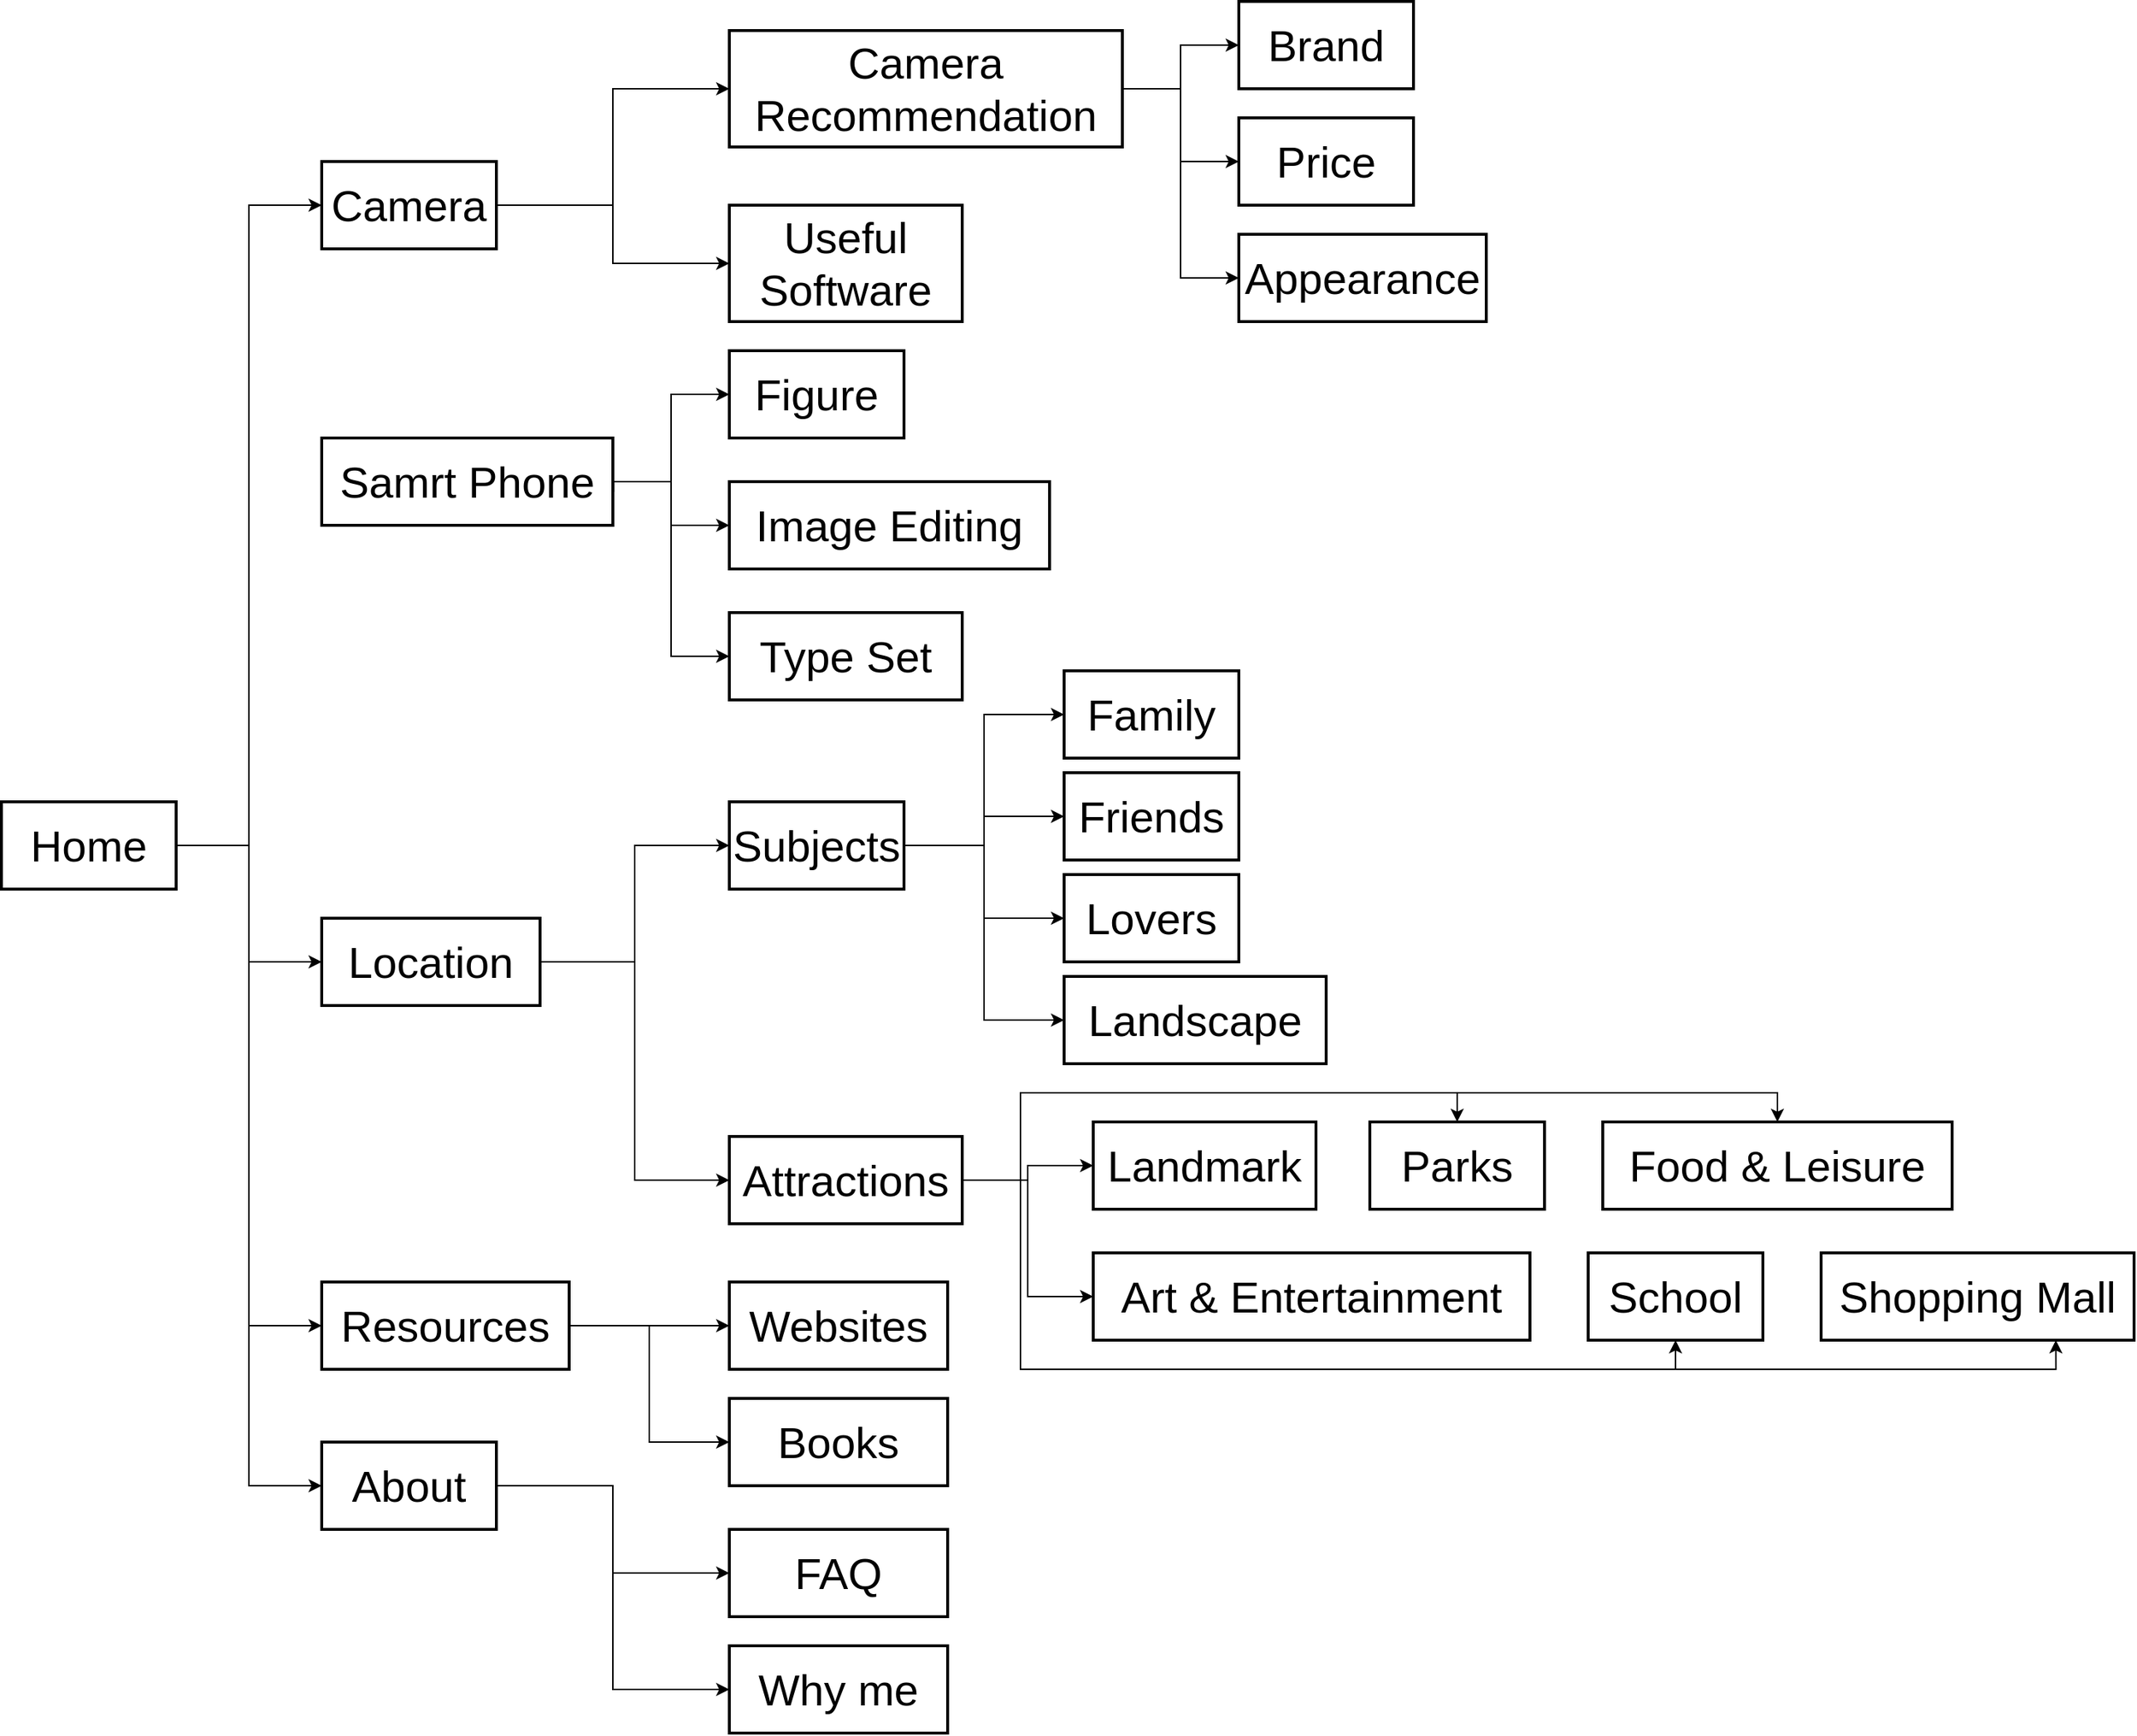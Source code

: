 <mxfile version="13.7.9" type="github">
  <diagram name="Page-1" id="97916047-d0de-89f5-080d-49f4d83e522f">
    <mxGraphModel dx="2607" dy="1293" grid="1" gridSize="10" guides="1" tooltips="1" connect="1" arrows="1" fold="1" page="1" pageScale="1.5" pageWidth="1169" pageHeight="827" background="#ffffff" math="0" shadow="0">
      <root>
        <mxCell id="0" />
        <mxCell id="1" parent="0" />
        <mxCell id="J0vHKWgux2NWpjz-rFp9-121" value="" style="edgeStyle=orthogonalEdgeStyle;rounded=0;orthogonalLoop=1;jettySize=auto;html=1;fontSize=30;entryX=0;entryY=0.5;entryDx=0;entryDy=0;exitX=1;exitY=0.5;exitDx=0;exitDy=0;" edge="1" parent="1" source="J0vHKWgux2NWpjz-rFp9-58" target="J0vHKWgux2NWpjz-rFp9-59">
          <mxGeometry relative="1" as="geometry" />
        </mxCell>
        <mxCell id="J0vHKWgux2NWpjz-rFp9-122" style="edgeStyle=orthogonalEdgeStyle;rounded=0;orthogonalLoop=1;jettySize=auto;html=1;exitX=1;exitY=0.5;exitDx=0;exitDy=0;entryX=0;entryY=0.5;entryDx=0;entryDy=0;fontSize=30;" edge="1" parent="1" source="J0vHKWgux2NWpjz-rFp9-58" target="J0vHKWgux2NWpjz-rFp9-62">
          <mxGeometry relative="1" as="geometry" />
        </mxCell>
        <mxCell id="J0vHKWgux2NWpjz-rFp9-123" style="edgeStyle=orthogonalEdgeStyle;rounded=0;orthogonalLoop=1;jettySize=auto;html=1;exitX=1;exitY=0.5;exitDx=0;exitDy=0;entryX=0;entryY=0.5;entryDx=0;entryDy=0;fontSize=30;" edge="1" parent="1" source="J0vHKWgux2NWpjz-rFp9-58" target="J0vHKWgux2NWpjz-rFp9-63">
          <mxGeometry relative="1" as="geometry" />
        </mxCell>
        <mxCell id="J0vHKWgux2NWpjz-rFp9-124" style="edgeStyle=orthogonalEdgeStyle;rounded=0;orthogonalLoop=1;jettySize=auto;html=1;exitX=1;exitY=0.5;exitDx=0;exitDy=0;entryX=0;entryY=0.5;entryDx=0;entryDy=0;fontSize=30;" edge="1" parent="1" source="J0vHKWgux2NWpjz-rFp9-58" target="J0vHKWgux2NWpjz-rFp9-64">
          <mxGeometry relative="1" as="geometry" />
        </mxCell>
        <mxCell id="J0vHKWgux2NWpjz-rFp9-58" value="Home" style="rounded=0;whiteSpace=wrap;html=1;strokeWidth=2;fontSize=30;" vertex="1" parent="1">
          <mxGeometry x="160" y="570" width="120" height="60" as="geometry" />
        </mxCell>
        <mxCell id="J0vHKWgux2NWpjz-rFp9-75" value="" style="edgeStyle=orthogonalEdgeStyle;rounded=0;orthogonalLoop=1;jettySize=auto;html=1;fontSize=30;entryX=0;entryY=0.5;entryDx=0;entryDy=0;" edge="1" parent="1" source="J0vHKWgux2NWpjz-rFp9-59" target="J0vHKWgux2NWpjz-rFp9-67">
          <mxGeometry relative="1" as="geometry" />
        </mxCell>
        <mxCell id="J0vHKWgux2NWpjz-rFp9-59" value="Camera" style="rounded=0;whiteSpace=wrap;html=1;strokeWidth=2;fontSize=30;" vertex="1" parent="1">
          <mxGeometry x="380" y="130" width="120" height="60" as="geometry" />
        </mxCell>
        <mxCell id="J0vHKWgux2NWpjz-rFp9-81" value="" style="edgeStyle=orthogonalEdgeStyle;rounded=0;orthogonalLoop=1;jettySize=auto;html=1;fontSize=30;" edge="1" parent="1" source="J0vHKWgux2NWpjz-rFp9-61" target="J0vHKWgux2NWpjz-rFp9-73">
          <mxGeometry relative="1" as="geometry" />
        </mxCell>
        <mxCell id="J0vHKWgux2NWpjz-rFp9-61" value="Samrt Phone" style="rounded=0;whiteSpace=wrap;html=1;strokeWidth=2;fontSize=30;" vertex="1" parent="1">
          <mxGeometry x="380" y="320" width="200" height="60" as="geometry" />
        </mxCell>
        <mxCell id="J0vHKWgux2NWpjz-rFp9-107" value="" style="edgeStyle=orthogonalEdgeStyle;rounded=0;orthogonalLoop=1;jettySize=auto;html=1;fontSize=30;entryX=0;entryY=0.5;entryDx=0;entryDy=0;" edge="1" parent="1" source="J0vHKWgux2NWpjz-rFp9-62" target="J0vHKWgux2NWpjz-rFp9-84">
          <mxGeometry relative="1" as="geometry" />
        </mxCell>
        <mxCell id="J0vHKWgux2NWpjz-rFp9-62" value="Location" style="rounded=0;whiteSpace=wrap;html=1;strokeWidth=2;fontSize=30;" vertex="1" parent="1">
          <mxGeometry x="380" y="650" width="150" height="60" as="geometry" />
        </mxCell>
        <mxCell id="J0vHKWgux2NWpjz-rFp9-114" value="" style="edgeStyle=orthogonalEdgeStyle;rounded=0;orthogonalLoop=1;jettySize=auto;html=1;fontSize=30;entryX=0;entryY=0.5;entryDx=0;entryDy=0;" edge="1" parent="1" source="J0vHKWgux2NWpjz-rFp9-63" target="J0vHKWgux2NWpjz-rFp9-109">
          <mxGeometry relative="1" as="geometry" />
        </mxCell>
        <mxCell id="J0vHKWgux2NWpjz-rFp9-63" value="Resources" style="rounded=0;whiteSpace=wrap;html=1;strokeWidth=2;fontSize=30;" vertex="1" parent="1">
          <mxGeometry x="380" y="900" width="170" height="60" as="geometry" />
        </mxCell>
        <mxCell id="J0vHKWgux2NWpjz-rFp9-119" style="edgeStyle=orthogonalEdgeStyle;rounded=0;orthogonalLoop=1;jettySize=auto;html=1;exitX=1;exitY=0.5;exitDx=0;exitDy=0;entryX=0;entryY=0.5;entryDx=0;entryDy=0;fontSize=30;" edge="1" parent="1" source="J0vHKWgux2NWpjz-rFp9-64" target="J0vHKWgux2NWpjz-rFp9-111">
          <mxGeometry relative="1" as="geometry" />
        </mxCell>
        <mxCell id="J0vHKWgux2NWpjz-rFp9-120" style="edgeStyle=orthogonalEdgeStyle;rounded=0;orthogonalLoop=1;jettySize=auto;html=1;exitX=1;exitY=0.5;exitDx=0;exitDy=0;entryX=0;entryY=0.5;entryDx=0;entryDy=0;fontSize=30;" edge="1" parent="1" source="J0vHKWgux2NWpjz-rFp9-64" target="J0vHKWgux2NWpjz-rFp9-112">
          <mxGeometry relative="1" as="geometry" />
        </mxCell>
        <mxCell id="J0vHKWgux2NWpjz-rFp9-64" value="About" style="rounded=0;whiteSpace=wrap;html=1;strokeWidth=2;fontSize=30;" vertex="1" parent="1">
          <mxGeometry x="380" y="1010" width="120" height="60" as="geometry" />
        </mxCell>
        <mxCell id="J0vHKWgux2NWpjz-rFp9-78" value="" style="edgeStyle=orthogonalEdgeStyle;rounded=0;orthogonalLoop=1;jettySize=auto;html=1;fontSize=30;" edge="1" parent="1" source="J0vHKWgux2NWpjz-rFp9-66" target="J0vHKWgux2NWpjz-rFp9-70">
          <mxGeometry relative="1" as="geometry" />
        </mxCell>
        <mxCell id="J0vHKWgux2NWpjz-rFp9-66" value="Camera Recommendation" style="rounded=0;whiteSpace=wrap;html=1;strokeWidth=2;fontSize=30;" vertex="1" parent="1">
          <mxGeometry x="660" y="40" width="270" height="80" as="geometry" />
        </mxCell>
        <mxCell id="J0vHKWgux2NWpjz-rFp9-67" value="Useful&lt;br&gt;Software" style="rounded=0;whiteSpace=wrap;html=1;strokeWidth=2;fontSize=30;" vertex="1" parent="1">
          <mxGeometry x="660" y="160" width="160" height="80" as="geometry" />
        </mxCell>
        <mxCell id="J0vHKWgux2NWpjz-rFp9-69" value="Brand" style="rounded=0;whiteSpace=wrap;html=1;strokeWidth=2;fontSize=30;" vertex="1" parent="1">
          <mxGeometry x="1010" y="20" width="120" height="60" as="geometry" />
        </mxCell>
        <mxCell id="J0vHKWgux2NWpjz-rFp9-70" value="Price" style="rounded=0;whiteSpace=wrap;html=1;strokeWidth=2;fontSize=30;" vertex="1" parent="1">
          <mxGeometry x="1010" y="100" width="120" height="60" as="geometry" />
        </mxCell>
        <mxCell id="J0vHKWgux2NWpjz-rFp9-71" value="Appearance" style="rounded=0;whiteSpace=wrap;html=1;strokeWidth=2;fontSize=30;" vertex="1" parent="1">
          <mxGeometry x="1010" y="180" width="170" height="60" as="geometry" />
        </mxCell>
        <mxCell id="J0vHKWgux2NWpjz-rFp9-72" value="Figure" style="rounded=0;whiteSpace=wrap;html=1;strokeWidth=2;fontSize=30;" vertex="1" parent="1">
          <mxGeometry x="660" y="260" width="120" height="60" as="geometry" />
        </mxCell>
        <mxCell id="J0vHKWgux2NWpjz-rFp9-73" value="Image Editing" style="rounded=0;whiteSpace=wrap;html=1;strokeWidth=2;fontSize=30;" vertex="1" parent="1">
          <mxGeometry x="660" y="350" width="220" height="60" as="geometry" />
        </mxCell>
        <mxCell id="J0vHKWgux2NWpjz-rFp9-74" value="Type Set" style="rounded=0;whiteSpace=wrap;html=1;strokeWidth=2;fontSize=30;" vertex="1" parent="1">
          <mxGeometry x="660" y="440" width="160" height="60" as="geometry" />
        </mxCell>
        <mxCell id="J0vHKWgux2NWpjz-rFp9-77" value="" style="edgeStyle=orthogonalEdgeStyle;rounded=0;orthogonalLoop=1;jettySize=auto;html=1;fontSize=30;entryX=0;entryY=0.5;entryDx=0;entryDy=0;" edge="1" parent="1" target="J0vHKWgux2NWpjz-rFp9-66">
          <mxGeometry relative="1" as="geometry">
            <mxPoint x="510" y="160" as="sourcePoint" />
            <mxPoint x="650" y="250" as="targetPoint" />
            <Array as="points">
              <mxPoint x="580" y="160" />
              <mxPoint x="580" y="80" />
            </Array>
          </mxGeometry>
        </mxCell>
        <mxCell id="J0vHKWgux2NWpjz-rFp9-79" value="" style="edgeStyle=orthogonalEdgeStyle;rounded=0;orthogonalLoop=1;jettySize=auto;html=1;fontSize=30;entryX=0;entryY=0.5;entryDx=0;entryDy=0;exitX=1;exitY=0.5;exitDx=0;exitDy=0;" edge="1" parent="1" source="J0vHKWgux2NWpjz-rFp9-66" target="J0vHKWgux2NWpjz-rFp9-69">
          <mxGeometry relative="1" as="geometry">
            <mxPoint x="920" y="90" as="sourcePoint" />
            <mxPoint x="1020" y="140" as="targetPoint" />
            <Array as="points">
              <mxPoint x="970" y="80" />
              <mxPoint x="970" y="50" />
            </Array>
          </mxGeometry>
        </mxCell>
        <mxCell id="J0vHKWgux2NWpjz-rFp9-80" value="" style="edgeStyle=orthogonalEdgeStyle;rounded=0;orthogonalLoop=1;jettySize=auto;html=1;fontSize=30;entryX=0;entryY=0.5;entryDx=0;entryDy=0;exitX=1;exitY=0.5;exitDx=0;exitDy=0;" edge="1" parent="1" source="J0vHKWgux2NWpjz-rFp9-66" target="J0vHKWgux2NWpjz-rFp9-71">
          <mxGeometry relative="1" as="geometry">
            <mxPoint x="920" y="90.0" as="sourcePoint" />
            <mxPoint x="1020" y="140.0" as="targetPoint" />
            <Array as="points">
              <mxPoint x="970" y="80" />
              <mxPoint x="970" y="210" />
            </Array>
          </mxGeometry>
        </mxCell>
        <mxCell id="J0vHKWgux2NWpjz-rFp9-82" value="" style="edgeStyle=orthogonalEdgeStyle;rounded=0;orthogonalLoop=1;jettySize=auto;html=1;fontSize=30;entryX=0;entryY=0.5;entryDx=0;entryDy=0;" edge="1" parent="1" target="J0vHKWgux2NWpjz-rFp9-72">
          <mxGeometry relative="1" as="geometry">
            <mxPoint x="581" y="350" as="sourcePoint" />
            <mxPoint x="670" y="390" as="targetPoint" />
            <Array as="points">
              <mxPoint x="581" y="350" />
              <mxPoint x="620" y="350" />
              <mxPoint x="620" y="290" />
            </Array>
          </mxGeometry>
        </mxCell>
        <mxCell id="J0vHKWgux2NWpjz-rFp9-83" value="" style="edgeStyle=orthogonalEdgeStyle;rounded=0;orthogonalLoop=1;jettySize=auto;html=1;fontSize=30;entryX=0;entryY=0.5;entryDx=0;entryDy=0;exitX=1.003;exitY=0.617;exitDx=0;exitDy=0;exitPerimeter=0;" edge="1" parent="1" source="J0vHKWgux2NWpjz-rFp9-61" target="J0vHKWgux2NWpjz-rFp9-74">
          <mxGeometry relative="1" as="geometry">
            <mxPoint x="590" y="360" as="sourcePoint" />
            <mxPoint x="670" y="390" as="targetPoint" />
            <Array as="points">
              <mxPoint x="581" y="350" />
              <mxPoint x="620" y="350" />
              <mxPoint x="620" y="470" />
            </Array>
          </mxGeometry>
        </mxCell>
        <mxCell id="J0vHKWgux2NWpjz-rFp9-91" value="" style="edgeStyle=orthogonalEdgeStyle;rounded=0;orthogonalLoop=1;jettySize=auto;html=1;fontSize=30;" edge="1" parent="1" source="J0vHKWgux2NWpjz-rFp9-84" target="J0vHKWgux2NWpjz-rFp9-88">
          <mxGeometry relative="1" as="geometry" />
        </mxCell>
        <mxCell id="J0vHKWgux2NWpjz-rFp9-84" value="Subjects" style="rounded=0;whiteSpace=wrap;html=1;strokeWidth=2;fontSize=30;" vertex="1" parent="1">
          <mxGeometry x="660" y="570" width="120" height="60" as="geometry" />
        </mxCell>
        <mxCell id="J0vHKWgux2NWpjz-rFp9-101" value="" style="edgeStyle=orthogonalEdgeStyle;rounded=0;orthogonalLoop=1;jettySize=auto;html=1;fontSize=30;entryX=0;entryY=0.5;entryDx=0;entryDy=0;" edge="1" parent="1" source="J0vHKWgux2NWpjz-rFp9-85" target="J0vHKWgux2NWpjz-rFp9-95">
          <mxGeometry relative="1" as="geometry" />
        </mxCell>
        <mxCell id="J0vHKWgux2NWpjz-rFp9-85" value="Attractions" style="rounded=0;whiteSpace=wrap;html=1;strokeWidth=2;fontSize=30;" vertex="1" parent="1">
          <mxGeometry x="660" y="800" width="160" height="60" as="geometry" />
        </mxCell>
        <mxCell id="J0vHKWgux2NWpjz-rFp9-86" value="Family" style="rounded=0;whiteSpace=wrap;html=1;strokeWidth=2;fontSize=30;" vertex="1" parent="1">
          <mxGeometry x="890" y="480" width="120" height="60" as="geometry" />
        </mxCell>
        <mxCell id="J0vHKWgux2NWpjz-rFp9-87" value="Friends" style="rounded=0;whiteSpace=wrap;html=1;strokeWidth=2;fontSize=30;" vertex="1" parent="1">
          <mxGeometry x="890" y="550" width="120" height="60" as="geometry" />
        </mxCell>
        <mxCell id="J0vHKWgux2NWpjz-rFp9-88" value="Lovers" style="rounded=0;whiteSpace=wrap;html=1;strokeWidth=2;fontSize=30;" vertex="1" parent="1">
          <mxGeometry x="890" y="620" width="120" height="60" as="geometry" />
        </mxCell>
        <mxCell id="J0vHKWgux2NWpjz-rFp9-89" value="Landscape" style="rounded=0;whiteSpace=wrap;html=1;strokeWidth=2;fontSize=30;" vertex="1" parent="1">
          <mxGeometry x="890" y="690" width="180" height="60" as="geometry" />
        </mxCell>
        <mxCell id="J0vHKWgux2NWpjz-rFp9-92" value="" style="edgeStyle=orthogonalEdgeStyle;rounded=0;orthogonalLoop=1;jettySize=auto;html=1;fontSize=30;exitX=1;exitY=0.5;exitDx=0;exitDy=0;entryX=0;entryY=0.5;entryDx=0;entryDy=0;" edge="1" parent="1" source="J0vHKWgux2NWpjz-rFp9-84" target="J0vHKWgux2NWpjz-rFp9-87">
          <mxGeometry relative="1" as="geometry">
            <mxPoint x="790" y="610" as="sourcePoint" />
            <mxPoint x="900" y="660" as="targetPoint" />
          </mxGeometry>
        </mxCell>
        <mxCell id="J0vHKWgux2NWpjz-rFp9-93" value="" style="edgeStyle=orthogonalEdgeStyle;rounded=0;orthogonalLoop=1;jettySize=auto;html=1;fontSize=30;exitX=1;exitY=0.5;exitDx=0;exitDy=0;entryX=0;entryY=0.5;entryDx=0;entryDy=0;" edge="1" parent="1" source="J0vHKWgux2NWpjz-rFp9-84" target="J0vHKWgux2NWpjz-rFp9-89">
          <mxGeometry relative="1" as="geometry">
            <mxPoint x="800" y="620" as="sourcePoint" />
            <mxPoint x="910" y="670" as="targetPoint" />
          </mxGeometry>
        </mxCell>
        <mxCell id="J0vHKWgux2NWpjz-rFp9-94" value="" style="edgeStyle=orthogonalEdgeStyle;rounded=0;orthogonalLoop=1;jettySize=auto;html=1;fontSize=30;exitX=1;exitY=0.5;exitDx=0;exitDy=0;entryX=0;entryY=0.5;entryDx=0;entryDy=0;" edge="1" parent="1" source="J0vHKWgux2NWpjz-rFp9-84" target="J0vHKWgux2NWpjz-rFp9-86">
          <mxGeometry relative="1" as="geometry">
            <mxPoint x="810" y="630" as="sourcePoint" />
            <mxPoint x="920" y="680" as="targetPoint" />
          </mxGeometry>
        </mxCell>
        <mxCell id="J0vHKWgux2NWpjz-rFp9-95" value="Landmark" style="rounded=0;whiteSpace=wrap;html=1;strokeWidth=2;fontSize=30;" vertex="1" parent="1">
          <mxGeometry x="910" y="790" width="153" height="60" as="geometry" />
        </mxCell>
        <mxCell id="J0vHKWgux2NWpjz-rFp9-96" value="Parks" style="rounded=0;whiteSpace=wrap;html=1;strokeWidth=2;fontSize=30;" vertex="1" parent="1">
          <mxGeometry x="1100" y="790" width="120" height="60" as="geometry" />
        </mxCell>
        <mxCell id="J0vHKWgux2NWpjz-rFp9-97" value="Art &amp;amp; Entertainment" style="rounded=0;whiteSpace=wrap;html=1;strokeWidth=2;fontSize=30;" vertex="1" parent="1">
          <mxGeometry x="910" y="880" width="300" height="60" as="geometry" />
        </mxCell>
        <mxCell id="J0vHKWgux2NWpjz-rFp9-98" value="Food &amp;amp; Leisure" style="rounded=0;whiteSpace=wrap;html=1;strokeWidth=2;fontSize=30;" vertex="1" parent="1">
          <mxGeometry x="1260" y="790" width="240" height="60" as="geometry" />
        </mxCell>
        <mxCell id="J0vHKWgux2NWpjz-rFp9-99" value="School" style="rounded=0;whiteSpace=wrap;html=1;strokeWidth=2;fontSize=30;" vertex="1" parent="1">
          <mxGeometry x="1250" y="880" width="120" height="60" as="geometry" />
        </mxCell>
        <mxCell id="J0vHKWgux2NWpjz-rFp9-100" value="Shopping Mall" style="rounded=0;whiteSpace=wrap;html=1;strokeWidth=2;fontSize=30;" vertex="1" parent="1">
          <mxGeometry x="1410" y="880" width="215" height="60" as="geometry" />
        </mxCell>
        <mxCell id="J0vHKWgux2NWpjz-rFp9-102" value="" style="edgeStyle=orthogonalEdgeStyle;rounded=0;orthogonalLoop=1;jettySize=auto;html=1;fontSize=30;entryX=0;entryY=0.5;entryDx=0;entryDy=0;exitX=1;exitY=0.5;exitDx=0;exitDy=0;" edge="1" parent="1" source="J0vHKWgux2NWpjz-rFp9-85" target="J0vHKWgux2NWpjz-rFp9-97">
          <mxGeometry relative="1" as="geometry">
            <mxPoint x="830" y="840" as="sourcePoint" />
            <mxPoint x="920" y="830" as="targetPoint" />
          </mxGeometry>
        </mxCell>
        <mxCell id="J0vHKWgux2NWpjz-rFp9-103" value="" style="edgeStyle=orthogonalEdgeStyle;rounded=0;orthogonalLoop=1;jettySize=auto;html=1;fontSize=30;entryX=0.5;entryY=0;entryDx=0;entryDy=0;exitX=1;exitY=0.5;exitDx=0;exitDy=0;" edge="1" parent="1" source="J0vHKWgux2NWpjz-rFp9-85" target="J0vHKWgux2NWpjz-rFp9-96">
          <mxGeometry relative="1" as="geometry">
            <mxPoint x="840" y="850" as="sourcePoint" />
            <mxPoint x="930" y="840" as="targetPoint" />
            <Array as="points">
              <mxPoint x="860" y="830" />
              <mxPoint x="860" y="770" />
              <mxPoint x="1160" y="770" />
            </Array>
          </mxGeometry>
        </mxCell>
        <mxCell id="J0vHKWgux2NWpjz-rFp9-104" value="" style="edgeStyle=orthogonalEdgeStyle;rounded=0;orthogonalLoop=1;jettySize=auto;html=1;fontSize=30;entryX=0.5;entryY=0;entryDx=0;entryDy=0;exitX=1;exitY=0.5;exitDx=0;exitDy=0;" edge="1" parent="1" source="J0vHKWgux2NWpjz-rFp9-85" target="J0vHKWgux2NWpjz-rFp9-98">
          <mxGeometry relative="1" as="geometry">
            <mxPoint x="850" y="860" as="sourcePoint" />
            <mxPoint x="940" y="850" as="targetPoint" />
            <Array as="points">
              <mxPoint x="860" y="830" />
              <mxPoint x="860" y="770" />
              <mxPoint x="1380" y="770" />
            </Array>
          </mxGeometry>
        </mxCell>
        <mxCell id="J0vHKWgux2NWpjz-rFp9-105" value="" style="edgeStyle=orthogonalEdgeStyle;rounded=0;orthogonalLoop=1;jettySize=auto;html=1;fontSize=30;entryX=0.5;entryY=1;entryDx=0;entryDy=0;exitX=1;exitY=0.5;exitDx=0;exitDy=0;" edge="1" parent="1" source="J0vHKWgux2NWpjz-rFp9-85" target="J0vHKWgux2NWpjz-rFp9-99">
          <mxGeometry relative="1" as="geometry">
            <mxPoint x="860" y="870" as="sourcePoint" />
            <mxPoint x="950" y="860" as="targetPoint" />
            <Array as="points">
              <mxPoint x="860" y="830" />
              <mxPoint x="860" y="960" />
              <mxPoint x="1310" y="960" />
            </Array>
          </mxGeometry>
        </mxCell>
        <mxCell id="J0vHKWgux2NWpjz-rFp9-106" value="" style="edgeStyle=orthogonalEdgeStyle;rounded=0;orthogonalLoop=1;jettySize=auto;html=1;fontSize=30;entryX=0.75;entryY=1;entryDx=0;entryDy=0;exitX=1;exitY=0.5;exitDx=0;exitDy=0;" edge="1" parent="1" source="J0vHKWgux2NWpjz-rFp9-85" target="J0vHKWgux2NWpjz-rFp9-100">
          <mxGeometry relative="1" as="geometry">
            <mxPoint x="870" y="880" as="sourcePoint" />
            <mxPoint x="960" y="870" as="targetPoint" />
            <Array as="points">
              <mxPoint x="860" y="830" />
              <mxPoint x="860" y="960" />
              <mxPoint x="1571" y="960" />
            </Array>
          </mxGeometry>
        </mxCell>
        <mxCell id="J0vHKWgux2NWpjz-rFp9-108" value="" style="edgeStyle=orthogonalEdgeStyle;rounded=0;orthogonalLoop=1;jettySize=auto;html=1;fontSize=30;entryX=0;entryY=0.5;entryDx=0;entryDy=0;exitX=1;exitY=0.5;exitDx=0;exitDy=0;" edge="1" parent="1" source="J0vHKWgux2NWpjz-rFp9-62" target="J0vHKWgux2NWpjz-rFp9-85">
          <mxGeometry relative="1" as="geometry">
            <mxPoint x="880" y="890" as="sourcePoint" />
            <mxPoint x="970" y="880" as="targetPoint" />
          </mxGeometry>
        </mxCell>
        <mxCell id="J0vHKWgux2NWpjz-rFp9-109" value="Websites" style="rounded=0;whiteSpace=wrap;html=1;strokeWidth=2;fontSize=30;" vertex="1" parent="1">
          <mxGeometry x="660" y="900" width="150" height="60" as="geometry" />
        </mxCell>
        <mxCell id="J0vHKWgux2NWpjz-rFp9-110" value="Books" style="rounded=0;whiteSpace=wrap;html=1;strokeWidth=2;fontSize=30;" vertex="1" parent="1">
          <mxGeometry x="660" y="980" width="150" height="60" as="geometry" />
        </mxCell>
        <mxCell id="J0vHKWgux2NWpjz-rFp9-111" value="FAQ" style="rounded=0;whiteSpace=wrap;html=1;strokeWidth=2;fontSize=30;" vertex="1" parent="1">
          <mxGeometry x="660" y="1070" width="150" height="60" as="geometry" />
        </mxCell>
        <mxCell id="J0vHKWgux2NWpjz-rFp9-112" value="Why me" style="rounded=0;whiteSpace=wrap;html=1;strokeWidth=2;fontSize=30;" vertex="1" parent="1">
          <mxGeometry x="660" y="1150" width="150" height="60" as="geometry" />
        </mxCell>
        <mxCell id="J0vHKWgux2NWpjz-rFp9-116" value="" style="edgeStyle=orthogonalEdgeStyle;rounded=0;orthogonalLoop=1;jettySize=auto;html=1;fontSize=30;entryX=0;entryY=0.5;entryDx=0;entryDy=0;exitX=1;exitY=0.5;exitDx=0;exitDy=0;" edge="1" parent="1" source="J0vHKWgux2NWpjz-rFp9-63" target="J0vHKWgux2NWpjz-rFp9-110">
          <mxGeometry relative="1" as="geometry">
            <mxPoint x="560" y="940" as="sourcePoint" />
            <mxPoint x="670" y="940" as="targetPoint" />
          </mxGeometry>
        </mxCell>
      </root>
    </mxGraphModel>
  </diagram>
</mxfile>
